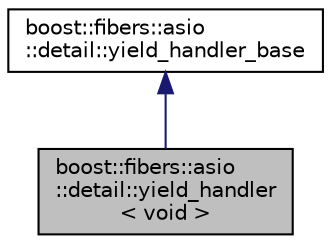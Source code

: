 digraph "boost::fibers::asio::detail::yield_handler&lt; void &gt;"
{
  edge [fontname="Helvetica",fontsize="10",labelfontname="Helvetica",labelfontsize="10"];
  node [fontname="Helvetica",fontsize="10",shape=record];
  Node0 [label="boost::fibers::asio\l::detail::yield_handler\l\< void \>",height=0.2,width=0.4,color="black", fillcolor="grey75", style="filled", fontcolor="black"];
  Node1 -> Node0 [dir="back",color="midnightblue",fontsize="10",style="solid"];
  Node1 [label="boost::fibers::asio\l::detail::yield_handler_base",height=0.2,width=0.4,color="black", fillcolor="white", style="filled",URL="$classboost_1_1fibers_1_1asio_1_1detail_1_1yield__handler__base.html"];
}
